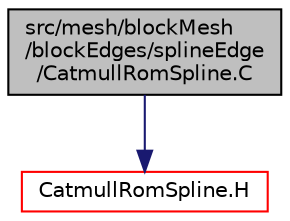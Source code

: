 digraph "src/mesh/blockMesh/blockEdges/splineEdge/CatmullRomSpline.C"
{
  bgcolor="transparent";
  edge [fontname="Helvetica",fontsize="10",labelfontname="Helvetica",labelfontsize="10"];
  node [fontname="Helvetica",fontsize="10",shape=record];
  Node1 [label="src/mesh/blockMesh\l/blockEdges/splineEdge\l/CatmullRomSpline.C",height=0.2,width=0.4,color="black", fillcolor="grey75", style="filled" fontcolor="black"];
  Node1 -> Node2 [color="midnightblue",fontsize="10",style="solid",fontname="Helvetica"];
  Node2 [label="CatmullRomSpline.H",height=0.2,width=0.4,color="red",URL="$CatmullRomSpline_8H.html"];
}
